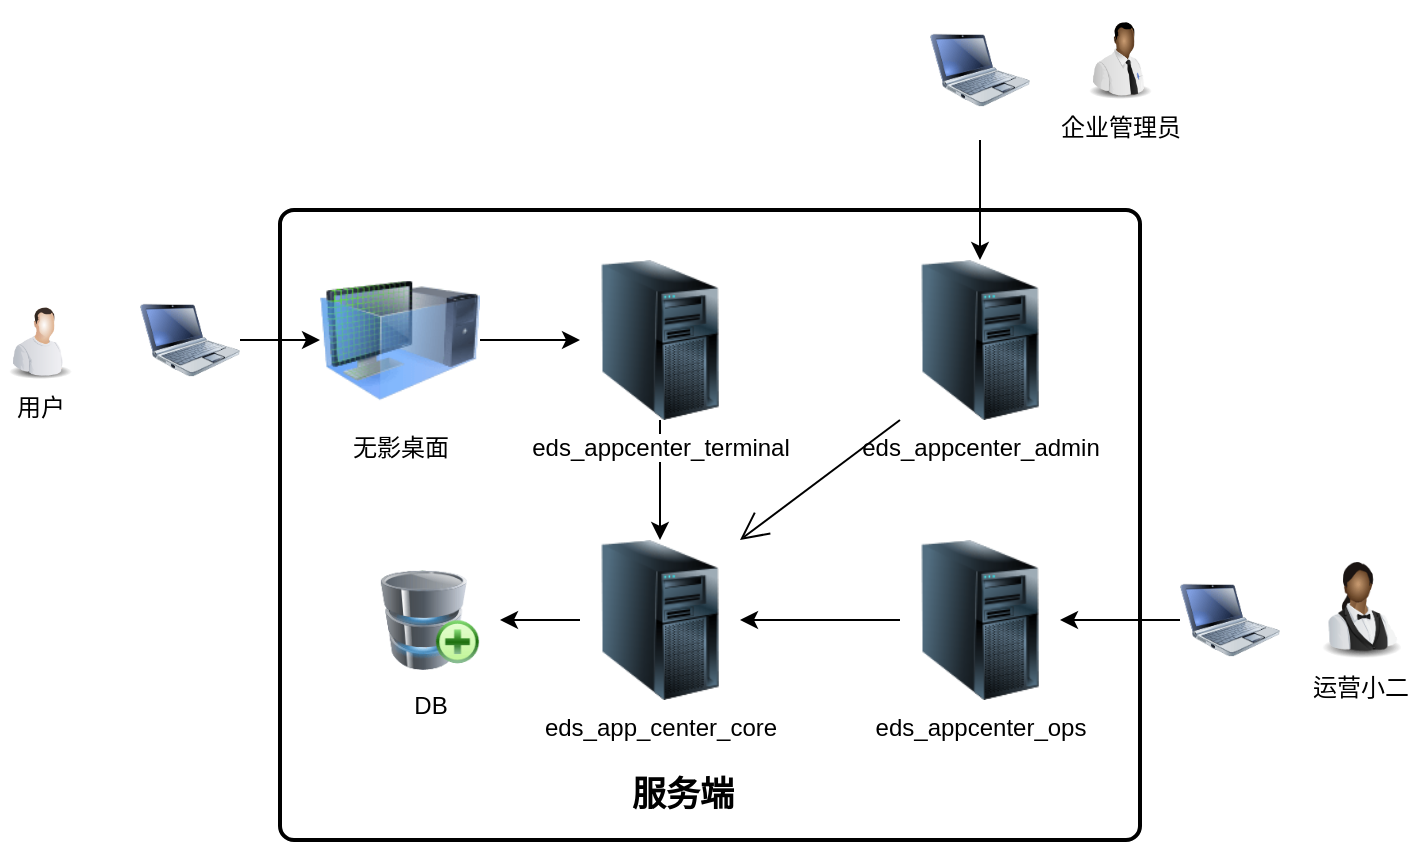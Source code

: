 <mxfile version="16.2.4" type="github">
  <diagram id="hsqRi52qMt9K2b9NHoRX" name="Page-1">
    <mxGraphModel dx="1082" dy="701" grid="1" gridSize="10" guides="1" tooltips="1" connect="1" arrows="1" fold="1" page="1" pageScale="1" pageWidth="827" pageHeight="1169" math="0" shadow="0">
      <root>
        <mxCell id="0" />
        <mxCell id="1" parent="0" />
        <mxCell id="C4C87-9dS_-fq4pLciAC-29" value="" style="rounded=1;whiteSpace=wrap;html=1;absoluteArcSize=1;arcSize=14;strokeWidth=2;" vertex="1" parent="1">
          <mxGeometry x="330" y="205" width="430" height="315" as="geometry" />
        </mxCell>
        <mxCell id="C4C87-9dS_-fq4pLciAC-24" value="" style="edgeStyle=orthogonalEdgeStyle;rounded=0;orthogonalLoop=1;jettySize=auto;html=1;" edge="1" parent="1" source="C4C87-9dS_-fq4pLciAC-3" target="C4C87-9dS_-fq4pLciAC-8">
          <mxGeometry relative="1" as="geometry" />
        </mxCell>
        <mxCell id="C4C87-9dS_-fq4pLciAC-3" value="无影桌面" style="image;html=1;image=img/lib/clip_art/computers/Virtual_Machine_128x128.png" vertex="1" parent="1">
          <mxGeometry x="350" y="230" width="80" height="80" as="geometry" />
        </mxCell>
        <mxCell id="C4C87-9dS_-fq4pLciAC-4" value="用户" style="image;html=1;image=img/lib/clip_art/people/Worker_Man_128x128.png" vertex="1" parent="1">
          <mxGeometry x="190" y="250" width="40" height="40" as="geometry" />
        </mxCell>
        <mxCell id="C4C87-9dS_-fq4pLciAC-5" value="eds_appcenter_admin" style="image;html=1;image=img/lib/clip_art/computers/Server_Tower_128x128.png" vertex="1" parent="1">
          <mxGeometry x="640" y="230" width="80" height="80" as="geometry" />
        </mxCell>
        <mxCell id="C4C87-9dS_-fq4pLciAC-21" value="" style="edgeStyle=orthogonalEdgeStyle;rounded=0;orthogonalLoop=1;jettySize=auto;html=1;" edge="1" parent="1" source="C4C87-9dS_-fq4pLciAC-6" target="C4C87-9dS_-fq4pLciAC-7">
          <mxGeometry relative="1" as="geometry" />
        </mxCell>
        <mxCell id="C4C87-9dS_-fq4pLciAC-6" value="eds_appcenter_ops" style="image;html=1;image=img/lib/clip_art/computers/Server_Tower_128x128.png" vertex="1" parent="1">
          <mxGeometry x="640" y="370" width="80" height="80" as="geometry" />
        </mxCell>
        <mxCell id="C4C87-9dS_-fq4pLciAC-32" value="" style="edgeStyle=orthogonalEdgeStyle;rounded=0;orthogonalLoop=1;jettySize=auto;html=1;fontSize=17;" edge="1" parent="1" source="C4C87-9dS_-fq4pLciAC-7" target="C4C87-9dS_-fq4pLciAC-31">
          <mxGeometry relative="1" as="geometry" />
        </mxCell>
        <mxCell id="C4C87-9dS_-fq4pLciAC-7" value="eds_app_center_core" style="image;html=1;image=img/lib/clip_art/computers/Server_Tower_128x128.png" vertex="1" parent="1">
          <mxGeometry x="480" y="370" width="80" height="80" as="geometry" />
        </mxCell>
        <mxCell id="C4C87-9dS_-fq4pLciAC-20" value="" style="edgeStyle=orthogonalEdgeStyle;rounded=0;orthogonalLoop=1;jettySize=auto;html=1;" edge="1" parent="1" source="C4C87-9dS_-fq4pLciAC-8" target="C4C87-9dS_-fq4pLciAC-7">
          <mxGeometry relative="1" as="geometry" />
        </mxCell>
        <mxCell id="C4C87-9dS_-fq4pLciAC-8" value="eds_appcenter_terminal" style="image;html=1;image=img/lib/clip_art/computers/Server_Tower_128x128.png" vertex="1" parent="1">
          <mxGeometry x="480" y="230" width="80" height="80" as="geometry" />
        </mxCell>
        <mxCell id="C4C87-9dS_-fq4pLciAC-25" value="" style="edgeStyle=orthogonalEdgeStyle;rounded=0;orthogonalLoop=1;jettySize=auto;html=1;" edge="1" parent="1" source="C4C87-9dS_-fq4pLciAC-12" target="C4C87-9dS_-fq4pLciAC-3">
          <mxGeometry relative="1" as="geometry" />
        </mxCell>
        <mxCell id="C4C87-9dS_-fq4pLciAC-12" value="" style="image;html=1;image=img/lib/clip_art/computers/Netbook_128x128.png" vertex="1" parent="1">
          <mxGeometry x="260" y="235" width="50" height="70" as="geometry" />
        </mxCell>
        <mxCell id="C4C87-9dS_-fq4pLciAC-26" value="" style="edgeStyle=orthogonalEdgeStyle;rounded=0;orthogonalLoop=1;jettySize=auto;html=1;" edge="1" parent="1" source="C4C87-9dS_-fq4pLciAC-13" target="C4C87-9dS_-fq4pLciAC-5">
          <mxGeometry relative="1" as="geometry" />
        </mxCell>
        <mxCell id="C4C87-9dS_-fq4pLciAC-13" value="" style="image;html=1;image=img/lib/clip_art/computers/Netbook_128x128.png" vertex="1" parent="1">
          <mxGeometry x="655" y="100" width="50" height="70" as="geometry" />
        </mxCell>
        <mxCell id="C4C87-9dS_-fq4pLciAC-14" value="企业管理员" style="image;html=1;image=img/lib/clip_art/people/Tech_Man_Black_128x128.png" vertex="1" parent="1">
          <mxGeometry x="720" y="110" width="60" height="40" as="geometry" />
        </mxCell>
        <mxCell id="C4C87-9dS_-fq4pLciAC-28" value="" style="edgeStyle=orthogonalEdgeStyle;rounded=0;orthogonalLoop=1;jettySize=auto;html=1;" edge="1" parent="1" source="C4C87-9dS_-fq4pLciAC-17" target="C4C87-9dS_-fq4pLciAC-6">
          <mxGeometry relative="1" as="geometry" />
        </mxCell>
        <mxCell id="C4C87-9dS_-fq4pLciAC-17" value="" style="image;html=1;image=img/lib/clip_art/computers/Netbook_128x128.png" vertex="1" parent="1">
          <mxGeometry x="780" y="375" width="50" height="70" as="geometry" />
        </mxCell>
        <mxCell id="C4C87-9dS_-fq4pLciAC-19" value="运营小二" style="image;html=1;image=img/lib/clip_art/people/Waiter_Woman_Black_128x128.png" vertex="1" parent="1">
          <mxGeometry x="840" y="375" width="60" height="54.5" as="geometry" />
        </mxCell>
        <mxCell id="C4C87-9dS_-fq4pLciAC-23" value="" style="endArrow=open;endFill=1;endSize=12;html=1;rounded=0;exitX=0;exitY=1;exitDx=0;exitDy=0;entryX=1;entryY=0;entryDx=0;entryDy=0;" edge="1" parent="1" source="C4C87-9dS_-fq4pLciAC-5" target="C4C87-9dS_-fq4pLciAC-7">
          <mxGeometry width="160" relative="1" as="geometry">
            <mxPoint x="280" y="570" as="sourcePoint" />
            <mxPoint x="440" y="570" as="targetPoint" />
          </mxGeometry>
        </mxCell>
        <mxCell id="C4C87-9dS_-fq4pLciAC-30" value="服务端" style="text;strokeColor=none;fillColor=none;spacingLeft=4;spacingRight=4;overflow=hidden;rotatable=0;points=[[0,0.5],[1,0.5]];portConstraint=eastwest;fontSize=17;fontStyle=1" vertex="1" parent="1">
          <mxGeometry x="500" y="480" width="70" height="35" as="geometry" />
        </mxCell>
        <mxCell id="C4C87-9dS_-fq4pLciAC-31" value="&lt;font style=&quot;font-size: 12px&quot;&gt;DB&lt;/font&gt;" style="image;html=1;image=img/lib/clip_art/computers/Database_Add_128x128.png;fontSize=17;" vertex="1" parent="1">
          <mxGeometry x="370" y="385" width="70" height="50" as="geometry" />
        </mxCell>
      </root>
    </mxGraphModel>
  </diagram>
</mxfile>
